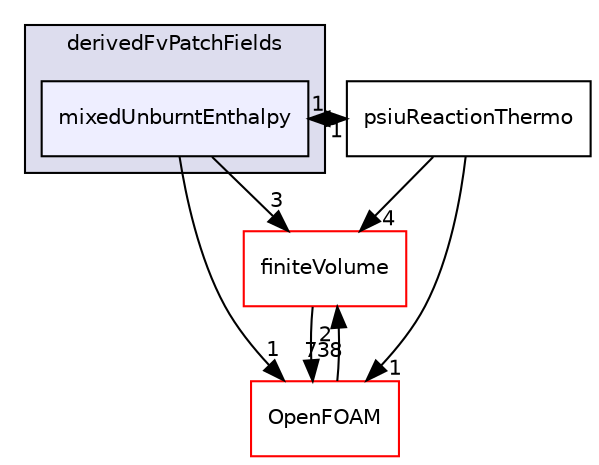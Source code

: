 digraph "src/thermophysicalModels/reactionThermo/derivedFvPatchFields/mixedUnburntEnthalpy" {
  bgcolor=transparent;
  compound=true
  node [ fontsize="10", fontname="Helvetica"];
  edge [ labelfontsize="10", labelfontname="Helvetica"];
  subgraph clusterdir_b4a598cc3c8559f97d66ffab99cf62b6 {
    graph [ bgcolor="#ddddee", pencolor="black", label="derivedFvPatchFields" fontname="Helvetica", fontsize="10", URL="dir_b4a598cc3c8559f97d66ffab99cf62b6.html"]
  dir_5e382682ec25476cb0a92f0bbba28c9f [shape=box, label="mixedUnburntEnthalpy", style="filled", fillcolor="#eeeeff", pencolor="black", URL="dir_5e382682ec25476cb0a92f0bbba28c9f.html"];
  }
  dir_9bd15774b555cf7259a6fa18f99fe99b [shape=box label="finiteVolume" color="red" URL="dir_9bd15774b555cf7259a6fa18f99fe99b.html"];
  dir_6ec41dc007f4135099c235859d62b1cb [shape=box label="psiuReactionThermo" URL="dir_6ec41dc007f4135099c235859d62b1cb.html"];
  dir_c5473ff19b20e6ec4dfe5c310b3778a8 [shape=box label="OpenFOAM" color="red" URL="dir_c5473ff19b20e6ec4dfe5c310b3778a8.html"];
  dir_9bd15774b555cf7259a6fa18f99fe99b->dir_c5473ff19b20e6ec4dfe5c310b3778a8 [headlabel="738", labeldistance=1.5 headhref="dir_000898_001898.html"];
  dir_6ec41dc007f4135099c235859d62b1cb->dir_9bd15774b555cf7259a6fa18f99fe99b [headlabel="4", labeldistance=1.5 headhref="dir_002914_000898.html"];
  dir_6ec41dc007f4135099c235859d62b1cb->dir_5e382682ec25476cb0a92f0bbba28c9f [headlabel="1", labeldistance=1.5 headhref="dir_002914_002898.html"];
  dir_6ec41dc007f4135099c235859d62b1cb->dir_c5473ff19b20e6ec4dfe5c310b3778a8 [headlabel="1", labeldistance=1.5 headhref="dir_002914_001898.html"];
  dir_5e382682ec25476cb0a92f0bbba28c9f->dir_9bd15774b555cf7259a6fa18f99fe99b [headlabel="3", labeldistance=1.5 headhref="dir_002898_000898.html"];
  dir_5e382682ec25476cb0a92f0bbba28c9f->dir_6ec41dc007f4135099c235859d62b1cb [headlabel="1", labeldistance=1.5 headhref="dir_002898_002914.html"];
  dir_5e382682ec25476cb0a92f0bbba28c9f->dir_c5473ff19b20e6ec4dfe5c310b3778a8 [headlabel="1", labeldistance=1.5 headhref="dir_002898_001898.html"];
  dir_c5473ff19b20e6ec4dfe5c310b3778a8->dir_9bd15774b555cf7259a6fa18f99fe99b [headlabel="2", labeldistance=1.5 headhref="dir_001898_000898.html"];
}
